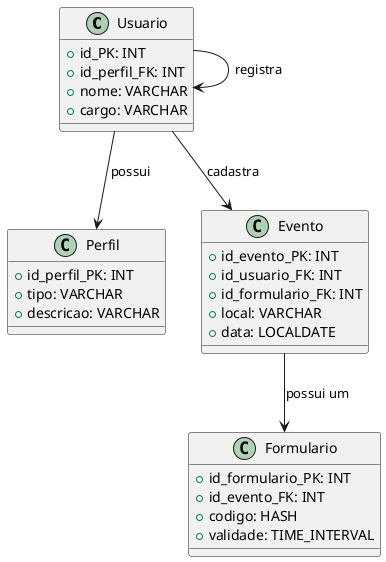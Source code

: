 @startuml

class Usuario {
  +id_PK: INT
  +id_perfil_FK: INT
  +nome: VARCHAR
  +cargo: VARCHAR
}

class Perfil {
    +id_perfil_PK: INT
    +tipo: VARCHAR
    +descricao: VARCHAR
}

Usuario --> Perfil : possui

class Evento {
    +id_evento_PK: INT
    +id_usuario_FK: INT
    +id_formulario_FK: INT
    +local: VARCHAR
    +data: LOCALDATE
}

class Formulario {
    +id_formulario_PK: INT
    +id_evento_FK: INT
    +codigo: HASH
    +validade: TIME_INTERVAL
}

Usuario --> Evento : cadastra
Usuario --> Usuario : registra

Evento --> Formulario : possui um
@enduml